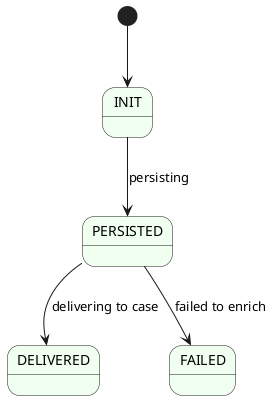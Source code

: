 @startuml
skinparam state {
    BackgroundColor HoneyDew
}

[*] --> INIT
INIT --> PERSISTED : persisting
PERSISTED --> DELIVERED : delivering to case
PERSISTED --> FAILED : failed to enrich
@enduml